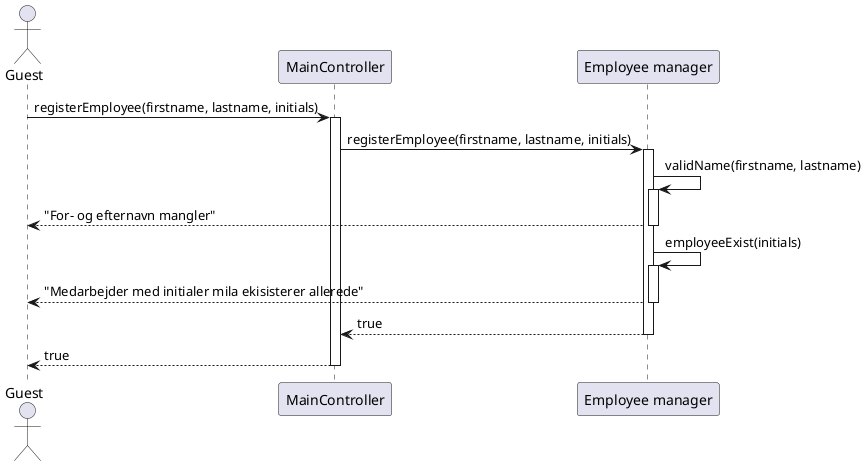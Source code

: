 @startuml
actor "Guest" as guest
participant "MainController" as app
participant "Employee manager" as em

guest -> app : registerEmployee(firstname, lastname, initials)
activate app


app -> em : registerEmployee(firstname, lastname, initials)
activate em

em -> em : validName(firstname, lastname)
activate em 
em --> guest : "For- og efternavn mangler"
deactivate em 

em -> em : employeeExist(initials)
activate em 
em --> guest : "Medarbejder med initialer mila ekisisterer allerede"
deactivate em 

return true
return true

@enduml